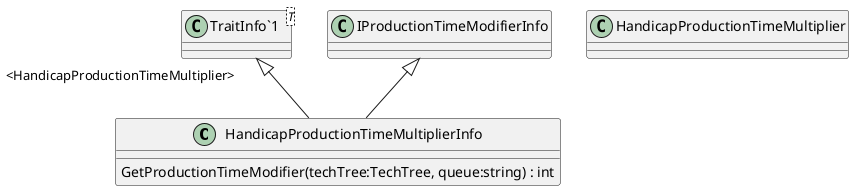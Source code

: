 @startuml
class HandicapProductionTimeMultiplierInfo {
    GetProductionTimeModifier(techTree:TechTree, queue:string) : int
}
class HandicapProductionTimeMultiplier {
}
class "TraitInfo`1"<T> {
}
"TraitInfo`1" "<HandicapProductionTimeMultiplier>" <|-- HandicapProductionTimeMultiplierInfo
IProductionTimeModifierInfo <|-- HandicapProductionTimeMultiplierInfo
@enduml

